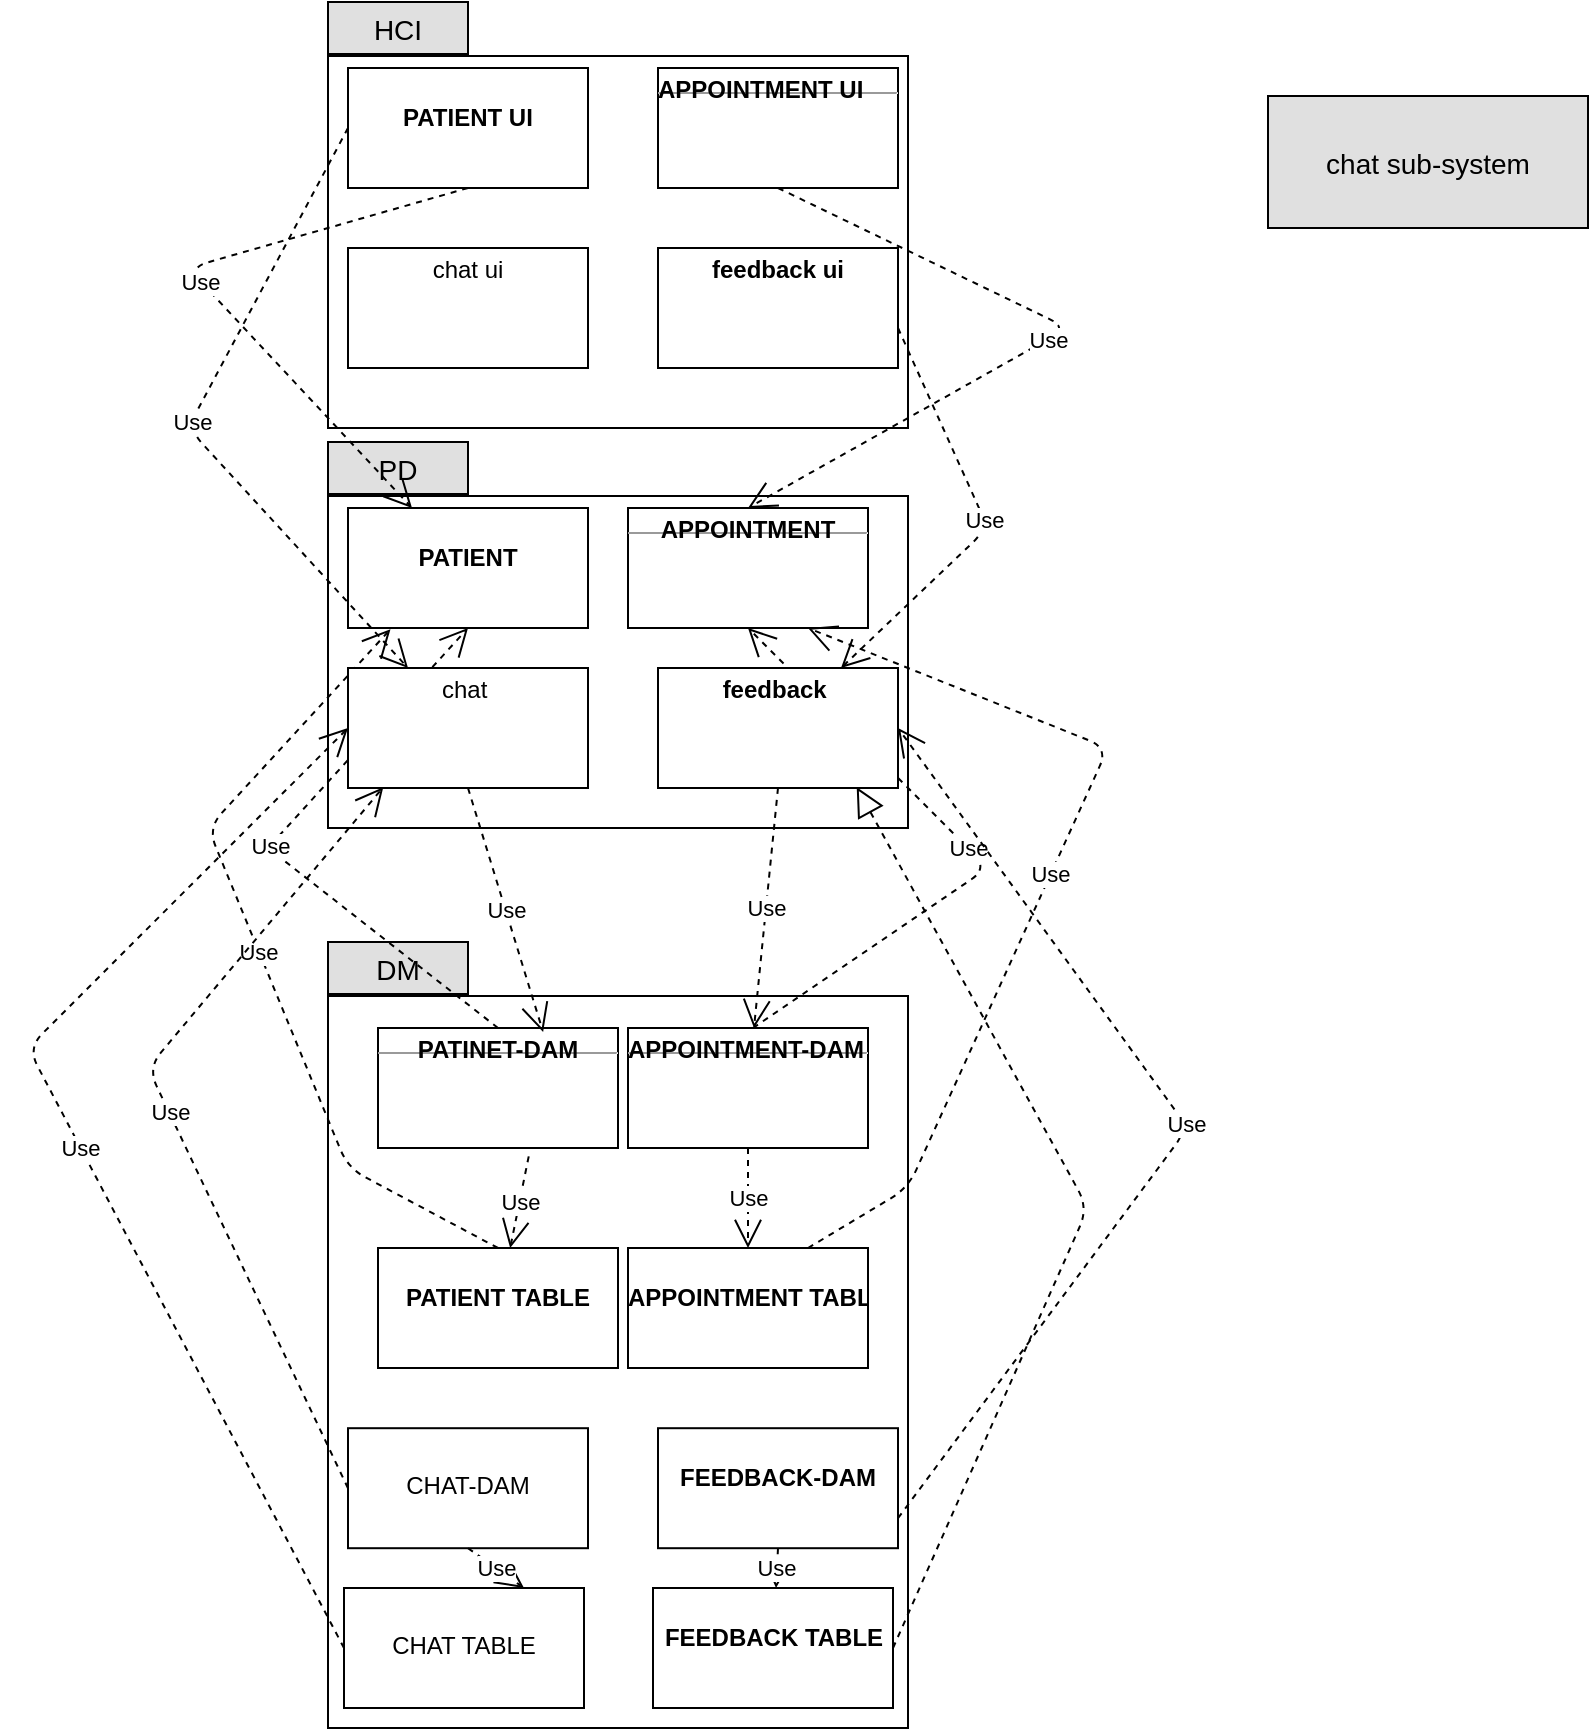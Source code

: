 <mxfile version="10.8.9" type="github"><diagram id="Kovqrx3UP40tH-TnPTs2" name="Page-1"><mxGraphModel dx="1010" dy="533" grid="1" gridSize="10" guides="1" tooltips="1" connect="1" arrows="1" fold="1" page="1" pageScale="1" pageWidth="850" pageHeight="1100" math="0" shadow="0"><root><mxCell id="0"/><mxCell id="1" parent="0"/><object label="" id="OhfDK3uOszc4Acop3fQq-1"><mxCell style="shape=folder;fontStyle=1;spacingTop=10;tabWidth=40;tabHeight=14;tabPosition=left;html=1;" vertex="1" parent="1"><mxGeometry x="200" y="30" width="290" height="200" as="geometry"/></mxCell></object><mxCell id="OhfDK3uOszc4Acop3fQq-2" value="" style="shape=folder;fontStyle=1;spacingTop=10;tabWidth=40;tabHeight=14;tabPosition=left;html=1;" vertex="1" parent="1"><mxGeometry x="200" y="250" width="290" height="180" as="geometry"/></mxCell><mxCell id="OhfDK3uOszc4Acop3fQq-3" value="" style="shape=folder;fontStyle=1;spacingTop=10;tabWidth=40;tabHeight=14;tabPosition=left;html=1;" vertex="1" parent="1"><mxGeometry x="200" y="500" width="290" height="380" as="geometry"/></mxCell><mxCell id="OhfDK3uOszc4Acop3fQq-4" value="DM" style="text;align=center;verticalAlign=middle;spacingLeft=4;spacingRight=4;strokeColor=#000000;fillColor=#e0e0e0;rotatable=0;points=[[0,0.5],[1,0.5]];portConstraint=eastwest;fontSize=14;" vertex="1" parent="1"><mxGeometry x="200" y="487" width="70" height="26" as="geometry"/></mxCell><mxCell id="OhfDK3uOszc4Acop3fQq-5" value="HCI" style="text;align=center;verticalAlign=middle;spacingLeft=4;spacingRight=4;strokeColor=#000000;fillColor=#e0e0e0;rotatable=0;points=[[0,0.5],[1,0.5]];portConstraint=eastwest;fontSize=14;" vertex="1" parent="1"><mxGeometry x="200" y="17" width="70" height="26" as="geometry"/></mxCell><mxCell id="OhfDK3uOszc4Acop3fQq-6" value="PD" style="text;align=center;verticalAlign=middle;spacingLeft=4;spacingRight=4;strokeColor=#000000;fillColor=#e0e0e0;rotatable=0;points=[[0,0.5],[1,0.5]];portConstraint=eastwest;fontSize=14;" vertex="1" parent="1"><mxGeometry x="200" y="237" width="70" height="26" as="geometry"/></mxCell><mxCell id="OhfDK3uOszc4Acop3fQq-7" value="&lt;p style=&quot;margin: 0px ; margin-top: 4px ; text-align: center&quot;&gt;&lt;/p&gt;&lt;div style=&quot;height: 2px&quot;&gt;&lt;b&gt;APPOINTMENT UI&lt;/b&gt;&lt;/div&gt;&lt;hr size=&quot;1&quot;&gt;&lt;div style=&quot;height: 2px&quot;&gt;&lt;/div&gt;" style="verticalAlign=top;align=left;overflow=fill;fontSize=12;fontFamily=Helvetica;html=1;" vertex="1" parent="1"><mxGeometry x="365" y="50" width="120" height="60" as="geometry"/></mxCell><mxCell id="OhfDK3uOszc4Acop3fQq-8" value="&lt;p style=&quot;margin: 0px ; margin-top: 4px ; text-align: center&quot;&gt;&lt;br&gt;&lt;b&gt;PATIENT UI&lt;/b&gt;&lt;/p&gt;" style="verticalAlign=top;align=left;overflow=fill;fontSize=12;fontFamily=Helvetica;html=1;" vertex="1" parent="1"><mxGeometry x="210" y="50" width="120" height="60" as="geometry"/></mxCell><mxCell id="OhfDK3uOszc4Acop3fQq-9" value="&lt;p style=&quot;margin: 0px ; margin-top: 4px ; text-align: center&quot;&gt;&lt;/p&gt;&lt;div style=&quot;text-align: center ; height: 2px&quot;&gt;&lt;b&gt;APPOINTMENT&lt;/b&gt;&lt;/div&gt;&lt;hr size=&quot;1&quot;&gt;&lt;div style=&quot;height: 2px&quot;&gt;&lt;/div&gt;" style="verticalAlign=top;align=left;overflow=fill;fontSize=12;fontFamily=Helvetica;html=1;" vertex="1" parent="1"><mxGeometry x="350" y="270" width="120" height="60" as="geometry"/></mxCell><mxCell id="OhfDK3uOszc4Acop3fQq-10" value="&lt;p style=&quot;margin: 0px ; margin-top: 4px ; text-align: center&quot;&gt;&lt;br&gt;&lt;b&gt;PATIENT&lt;/b&gt;&lt;/p&gt;" style="verticalAlign=top;align=left;overflow=fill;fontSize=12;fontFamily=Helvetica;html=1;" vertex="1" parent="1"><mxGeometry x="210" y="270" width="120" height="60" as="geometry"/></mxCell><mxCell id="OhfDK3uOszc4Acop3fQq-11" value="&lt;p style=&quot;margin: 0px ; margin-top: 4px ; text-align: center&quot;&gt;&lt;br&gt;&lt;b&gt;APPOINTMENT TABLE&lt;/b&gt;&lt;/p&gt;" style="verticalAlign=top;align=left;overflow=fill;fontSize=12;fontFamily=Helvetica;html=1;" vertex="1" parent="1"><mxGeometry x="350" y="640" width="120" height="60" as="geometry"/></mxCell><mxCell id="OhfDK3uOszc4Acop3fQq-12" value="&lt;p style=&quot;margin: 0px ; margin-top: 4px ; text-align: center&quot;&gt;&lt;br&gt;&lt;b&gt;PATIENT TABLE&lt;/b&gt;&lt;/p&gt;" style="verticalAlign=top;align=left;overflow=fill;fontSize=12;fontFamily=Helvetica;html=1;" vertex="1" parent="1"><mxGeometry x="225" y="640" width="120" height="60" as="geometry"/></mxCell><mxCell id="OhfDK3uOszc4Acop3fQq-13" value="&lt;p style=&quot;margin: 0px ; margin-top: 4px ; text-align: center&quot;&gt;&lt;/p&gt;&lt;div style=&quot;height: 2px&quot;&gt;&lt;b&gt;APPOINTMENT-DAM&lt;/b&gt;&lt;/div&gt;&lt;hr size=&quot;1&quot;&gt;&lt;div style=&quot;height: 2px&quot;&gt;&lt;/div&gt;" style="verticalAlign=top;align=left;overflow=fill;fontSize=12;fontFamily=Helvetica;html=1;" vertex="1" parent="1"><mxGeometry x="350" y="530" width="120" height="60" as="geometry"/></mxCell><mxCell id="OhfDK3uOszc4Acop3fQq-14" value="&lt;p style=&quot;margin: 0px ; margin-top: 4px ; text-align: center&quot;&gt;&lt;/p&gt;&lt;div style=&quot;text-align: center ; height: 2px&quot;&gt;&lt;b&gt;PATINET-DAM&lt;/b&gt;&lt;/div&gt;&lt;hr size=&quot;1&quot; style=&quot;text-align: center&quot;&gt;&lt;div style=&quot;text-align: center ; height: 2px&quot;&gt;&lt;/div&gt;" style="verticalAlign=top;align=left;overflow=fill;fontSize=12;fontFamily=Helvetica;html=1;" vertex="1" parent="1"><mxGeometry x="225" y="530" width="120" height="60" as="geometry"/></mxCell><mxCell id="OhfDK3uOszc4Acop3fQq-15" value="Use" style="endArrow=open;endSize=12;dashed=1;html=1;exitX=0.5;exitY=1;exitDx=0;exitDy=0;" edge="1" parent="1" source="OhfDK3uOszc4Acop3fQq-8" target="OhfDK3uOszc4Acop3fQq-10"><mxGeometry width="160" relative="1" as="geometry"><mxPoint x="250" y="220" as="sourcePoint"/><mxPoint x="410" y="220" as="targetPoint"/><Array as="points"><mxPoint x="130" y="150"/></Array></mxGeometry></mxCell><mxCell id="OhfDK3uOszc4Acop3fQq-16" value="Use" style="endArrow=open;endSize=12;dashed=1;html=1;exitX=0.5;exitY=1;exitDx=0;exitDy=0;entryX=0.5;entryY=0;entryDx=0;entryDy=0;" edge="1" parent="1" source="OhfDK3uOszc4Acop3fQq-7" target="OhfDK3uOszc4Acop3fQq-9"><mxGeometry width="160" relative="1" as="geometry"><mxPoint x="420" y="180" as="sourcePoint"/><mxPoint x="424.118" y="320" as="targetPoint"/><Array as="points"><mxPoint x="570" y="180"/></Array></mxGeometry></mxCell><mxCell id="OhfDK3uOszc4Acop3fQq-17" value="Use" style="endArrow=open;endSize=12;dashed=1;html=1;exitX=0.5;exitY=0;exitDx=0;exitDy=0;entryX=0.5;entryY=1;entryDx=0;entryDy=0;" edge="1" parent="1" source="OhfDK3uOszc4Acop3fQq-14" target="OhfDK3uOszc4Acop3fQq-10"><mxGeometry width="160" relative="1" as="geometry"><mxPoint x="200" y="780" as="sourcePoint"/><mxPoint x="360" y="780" as="targetPoint"/><Array as="points"><mxPoint x="170" y="440"/></Array></mxGeometry></mxCell><mxCell id="OhfDK3uOszc4Acop3fQq-18" value="Use" style="endArrow=open;endSize=12;dashed=1;html=1;exitX=0.5;exitY=0;exitDx=0;exitDy=0;entryX=0.5;entryY=1;entryDx=0;entryDy=0;" edge="1" parent="1" target="OhfDK3uOszc4Acop3fQq-9"><mxGeometry width="160" relative="1" as="geometry"><mxPoint x="412.5" y="530" as="sourcePoint"/><mxPoint x="407.5" y="380" as="targetPoint"/><Array as="points"><mxPoint x="530" y="450"/></Array></mxGeometry></mxCell><mxCell id="OhfDK3uOszc4Acop3fQq-19" value="Use" style="endArrow=open;endSize=12;dashed=1;html=1;exitX=0.5;exitY=0;exitDx=0;exitDy=0;entryX=0.177;entryY=1.01;entryDx=0;entryDy=0;entryPerimeter=0;" edge="1" parent="1" source="OhfDK3uOszc4Acop3fQq-12" target="OhfDK3uOszc4Acop3fQq-10"><mxGeometry width="160" relative="1" as="geometry"><mxPoint x="305" y="550" as="sourcePoint"/><mxPoint x="300" y="400" as="targetPoint"/><Array as="points"><mxPoint x="210" y="600"/><mxPoint x="140" y="430"/></Array></mxGeometry></mxCell><mxCell id="OhfDK3uOszc4Acop3fQq-20" value="Use" style="endArrow=open;endSize=12;dashed=1;html=1;exitX=0.75;exitY=0;exitDx=0;exitDy=0;entryX=0.75;entryY=1;entryDx=0;entryDy=0;" edge="1" parent="1" source="OhfDK3uOszc4Acop3fQq-11" target="OhfDK3uOszc4Acop3fQq-9"><mxGeometry width="160" relative="1" as="geometry"><mxPoint x="315" y="560" as="sourcePoint"/><mxPoint x="310" y="410" as="targetPoint"/><Array as="points"><mxPoint x="490" y="610"/><mxPoint x="590" y="390"/></Array></mxGeometry></mxCell><mxCell id="OhfDK3uOszc4Acop3fQq-21" value="Use" style="endArrow=open;endSize=12;dashed=1;html=1;exitX=0.628;exitY=1.07;exitDx=0;exitDy=0;exitPerimeter=0;" edge="1" parent="1" source="OhfDK3uOszc4Acop3fQq-14" target="OhfDK3uOszc4Acop3fQq-12"><mxGeometry width="160" relative="1" as="geometry"><mxPoint x="325" y="570" as="sourcePoint"/><mxPoint x="320" y="420" as="targetPoint"/></mxGeometry></mxCell><mxCell id="OhfDK3uOszc4Acop3fQq-22" value="Use" style="endArrow=open;endSize=12;dashed=1;html=1;exitX=0.5;exitY=1;exitDx=0;exitDy=0;" edge="1" parent="1" source="OhfDK3uOszc4Acop3fQq-13" target="OhfDK3uOszc4Acop3fQq-11"><mxGeometry width="160" relative="1" as="geometry"><mxPoint x="335" y="580" as="sourcePoint"/><mxPoint x="330" y="430" as="targetPoint"/></mxGeometry></mxCell><mxCell id="OhfDK3uOszc4Acop3fQq-23" value="chat sub-system" style="text;align=center;verticalAlign=middle;spacingLeft=4;spacingRight=4;strokeColor=#000000;fillColor=#e0e0e0;rotatable=0;points=[[0,0.5],[1,0.5]];portConstraint=eastwest;fontSize=14;" vertex="1" parent="1"><mxGeometry x="670" y="64" width="160" height="66" as="geometry"/></mxCell><mxCell id="OhfDK3uOszc4Acop3fQq-24" value="&lt;p style=&quot;margin: 0px ; margin-top: 4px ; text-align: center&quot;&gt;&lt;/p&gt;&lt;div style=&quot;text-align: center ; height: 2px&quot;&gt;&lt;b&gt;feedback ui&lt;/b&gt;&lt;/div&gt;&lt;div style=&quot;height: 2px&quot;&gt;&lt;/div&gt;" style="verticalAlign=top;align=left;overflow=fill;fontSize=12;fontFamily=Helvetica;html=1;" vertex="1" parent="1"><mxGeometry x="365" y="140" width="120" height="60" as="geometry"/></mxCell><mxCell id="OhfDK3uOszc4Acop3fQq-25" value="&lt;p style=&quot;margin: 0px ; margin-top: 4px ; text-align: center&quot;&gt;chat ui&lt;/p&gt;" style="verticalAlign=top;align=left;overflow=fill;fontSize=12;fontFamily=Helvetica;html=1;" vertex="1" parent="1"><mxGeometry x="210" y="140" width="120" height="60" as="geometry"/></mxCell><mxCell id="OhfDK3uOszc4Acop3fQq-26" value="&lt;p style=&quot;margin: 0px ; margin-top: 4px ; text-align: center&quot;&gt;&lt;/p&gt;&lt;div style=&quot;text-align: center ; height: 2px&quot;&gt;&lt;b&gt;feedback&amp;nbsp;&lt;/b&gt;&lt;/div&gt;" style="verticalAlign=top;align=left;overflow=fill;fontSize=12;fontFamily=Helvetica;html=1;" vertex="1" parent="1"><mxGeometry x="365" y="350" width="120" height="60" as="geometry"/></mxCell><mxCell id="OhfDK3uOszc4Acop3fQq-27" value="&lt;p style=&quot;margin: 0px ; margin-top: 4px ; text-align: center&quot;&gt;chat&amp;nbsp;&lt;/p&gt;" style="verticalAlign=top;align=left;overflow=fill;fontSize=12;fontFamily=Helvetica;html=1;" vertex="1" parent="1"><mxGeometry x="210" y="350" width="120" height="60" as="geometry"/></mxCell><mxCell id="OhfDK3uOszc4Acop3fQq-28" value="&lt;p style=&quot;margin: 0px ; margin-top: 4px ; text-align: center&quot;&gt;&lt;/p&gt;&lt;div style=&quot;text-align: center ; height: 2px&quot;&gt;&lt;br&gt;&lt;b&gt;FEEDBACK-DAM&lt;/b&gt;&lt;/div&gt;" style="verticalAlign=top;align=left;overflow=fill;fontSize=12;fontFamily=Helvetica;html=1;" vertex="1" parent="1"><mxGeometry x="365" y="730.1" width="120" height="60" as="geometry"/></mxCell><mxCell id="OhfDK3uOszc4Acop3fQq-29" value="&lt;p style=&quot;margin: 0px ; margin-top: 4px ; text-align: center&quot;&gt;&lt;br&gt;&lt;/p&gt;&lt;p style=&quot;margin: 0px ; margin-top: 4px ; text-align: center&quot;&gt;CHAT-DAM&lt;/p&gt;&lt;p style=&quot;margin: 0px ; margin-top: 4px ; text-align: center&quot;&gt;&lt;br&gt;&lt;/p&gt;" style="verticalAlign=top;align=left;overflow=fill;fontSize=12;fontFamily=Helvetica;html=1;" vertex="1" parent="1"><mxGeometry x="210" y="730.1" width="120" height="60" as="geometry"/></mxCell><mxCell id="OhfDK3uOszc4Acop3fQq-30" value="&lt;p style=&quot;margin: 0px ; margin-top: 4px ; text-align: center&quot;&gt;&lt;/p&gt;&lt;div style=&quot;text-align: center ; height: 2px&quot;&gt;&lt;br&gt;&lt;/div&gt;&lt;div style=&quot;text-align: center ; height: 2px&quot;&gt;&lt;br&gt;&lt;/div&gt;&lt;div style=&quot;text-align: center ; height: 2px&quot;&gt;&lt;br&gt;&lt;/div&gt;&lt;div style=&quot;text-align: center ; height: 2px&quot;&gt;&lt;br&gt;&lt;/div&gt;&lt;div style=&quot;text-align: center ; height: 2px&quot;&gt;&lt;br&gt;&lt;/div&gt;&lt;div style=&quot;text-align: center ; height: 2px&quot;&gt;&lt;br&gt;&lt;br&gt;&lt;/div&gt;&lt;div style=&quot;text-align: center ; height: 2px&quot;&gt;&lt;br&gt;&lt;/div&gt;&lt;div style=&quot;text-align: center ; height: 2px&quot;&gt;&lt;b&gt;FEEDBACK TABLE&lt;/b&gt;&lt;/div&gt;" style="verticalAlign=top;align=left;overflow=fill;fontSize=12;fontFamily=Helvetica;html=1;" vertex="1" parent="1"><mxGeometry x="362.5" y="810" width="120" height="60" as="geometry"/></mxCell><mxCell id="OhfDK3uOszc4Acop3fQq-31" value="&lt;p style=&quot;margin: 0px ; margin-top: 4px ; text-align: center&quot;&gt;&lt;br&gt;&lt;/p&gt;&lt;p style=&quot;margin: 0px ; margin-top: 4px ; text-align: center&quot;&gt;CHAT TABLE&lt;/p&gt;" style="verticalAlign=top;align=left;overflow=fill;fontSize=12;fontFamily=Helvetica;html=1;" vertex="1" parent="1"><mxGeometry x="208" y="810" width="120" height="60" as="geometry"/></mxCell><mxCell id="OhfDK3uOszc4Acop3fQq-32" value="Use" style="endArrow=open;endSize=12;dashed=1;html=1;exitX=0.5;exitY=1;exitDx=0;exitDy=0;entryX=0.75;entryY=0;entryDx=0;entryDy=0;" edge="1" parent="1" source="OhfDK3uOszc4Acop3fQq-29" target="OhfDK3uOszc4Acop3fQq-31"><mxGeometry width="160" relative="1" as="geometry"><mxPoint x="120" y="900" as="sourcePoint"/><mxPoint x="280" y="900" as="targetPoint"/></mxGeometry></mxCell><mxCell id="OhfDK3uOszc4Acop3fQq-33" value="Use" style="endArrow=open;endSize=12;dashed=1;html=1;exitX=0.5;exitY=1;exitDx=0;exitDy=0;entryX=0.688;entryY=0.033;entryDx=0;entryDy=0;entryPerimeter=0;" edge="1" parent="1" source="OhfDK3uOszc4Acop3fQq-27" target="OhfDK3uOszc4Acop3fQq-14"><mxGeometry width="160" relative="1" as="geometry"><mxPoint x="30" y="360" as="sourcePoint"/><mxPoint x="190" y="360" as="targetPoint"/></mxGeometry></mxCell><mxCell id="OhfDK3uOszc4Acop3fQq-34" value="Use" style="endArrow=open;endSize=12;dashed=1;html=1;exitX=0.5;exitY=1;exitDx=0;exitDy=0;" edge="1" parent="1" source="OhfDK3uOszc4Acop3fQq-26" target="OhfDK3uOszc4Acop3fQq-13"><mxGeometry width="160" relative="1" as="geometry"><mxPoint x="280" y="420" as="sourcePoint"/><mxPoint x="318" y="542" as="targetPoint"/></mxGeometry></mxCell><mxCell id="OhfDK3uOszc4Acop3fQq-35" value="Use" style="endArrow=open;endSize=12;dashed=1;html=1;exitX=0.5;exitY=1;exitDx=0;exitDy=0;" edge="1" parent="1" source="OhfDK3uOszc4Acop3fQq-28" target="OhfDK3uOszc4Acop3fQq-30"><mxGeometry width="160" relative="1" as="geometry"><mxPoint x="330" y="920" as="sourcePoint"/><mxPoint x="490" y="920" as="targetPoint"/></mxGeometry></mxCell><mxCell id="OhfDK3uOszc4Acop3fQq-36" value="Use" style="endArrow=open;endSize=12;dashed=1;html=1;exitX=1;exitY=0.75;exitDx=0;exitDy=0;entryX=1;entryY=0.5;entryDx=0;entryDy=0;" edge="1" parent="1" source="OhfDK3uOszc4Acop3fQq-28" target="OhfDK3uOszc4Acop3fQq-26"><mxGeometry width="160" relative="1" as="geometry"><mxPoint x="480" y="760" as="sourcePoint"/><mxPoint x="640" y="760" as="targetPoint"/><Array as="points"><mxPoint x="630" y="580"/></Array></mxGeometry></mxCell><mxCell id="OhfDK3uOszc4Acop3fQq-37" value="Use" style="endArrow=open;endSize=12;dashed=1;html=1;exitX=0;exitY=0.5;exitDx=0;exitDy=0;entryX=0.147;entryY=0.993;entryDx=0;entryDy=0;entryPerimeter=0;" edge="1" parent="1" source="OhfDK3uOszc4Acop3fQq-29" target="OhfDK3uOszc4Acop3fQq-27"><mxGeometry width="160" relative="1" as="geometry"><mxPoint x="120" y="900" as="sourcePoint"/><mxPoint x="140" y="600" as="targetPoint"/><Array as="points"><mxPoint x="110" y="550"/></Array></mxGeometry></mxCell><mxCell id="OhfDK3uOszc4Acop3fQq-38" value="Use" style="endArrow=open;endSize=12;dashed=1;html=1;exitX=0;exitY=0.5;exitDx=0;exitDy=0;entryX=0;entryY=0.5;entryDx=0;entryDy=0;" edge="1" parent="1" source="OhfDK3uOszc4Acop3fQq-31" target="OhfDK3uOszc4Acop3fQq-27"><mxGeometry width="160" relative="1" as="geometry"><mxPoint x="100" y="900" as="sourcePoint"/><mxPoint x="80" y="670" as="targetPoint"/><Array as="points"><mxPoint x="50" y="540"/></Array></mxGeometry></mxCell><mxCell id="OhfDK3uOszc4Acop3fQq-39" value="" style="endArrow=block;dashed=1;endFill=0;endSize=12;html=1;exitX=1;exitY=0.5;exitDx=0;exitDy=0;entryX=0.828;entryY=0.993;entryDx=0;entryDy=0;entryPerimeter=0;" edge="1" parent="1" source="OhfDK3uOszc4Acop3fQq-30" target="OhfDK3uOszc4Acop3fQq-26"><mxGeometry width="160" relative="1" as="geometry"><mxPoint x="40" y="900" as="sourcePoint"/><mxPoint x="670" y="700" as="targetPoint"/><Array as="points"><mxPoint x="580" y="620"/></Array></mxGeometry></mxCell><mxCell id="OhfDK3uOszc4Acop3fQq-40" value="Use" style="endArrow=open;endSize=12;dashed=1;html=1;" edge="1" parent="1" target="OhfDK3uOszc4Acop3fQq-26"><mxGeometry width="160" relative="1" as="geometry"><mxPoint x="485" y="180" as="sourcePoint"/><mxPoint x="645" y="180" as="targetPoint"/><Array as="points"><mxPoint x="530" y="280"/></Array></mxGeometry></mxCell><mxCell id="OhfDK3uOszc4Acop3fQq-41" value="Use" style="endArrow=open;endSize=12;dashed=1;html=1;exitX=0;exitY=0.5;exitDx=0;exitDy=0;entryX=0.25;entryY=0;entryDx=0;entryDy=0;" edge="1" parent="1" source="OhfDK3uOszc4Acop3fQq-8" target="OhfDK3uOszc4Acop3fQq-27"><mxGeometry width="160" relative="1" as="geometry"><mxPoint x="-10" y="236.5" as="sourcePoint"/><mxPoint x="150" y="236.5" as="targetPoint"/><Array as="points"><mxPoint x="130" y="230"/></Array></mxGeometry></mxCell></root></mxGraphModel></diagram></mxfile>
